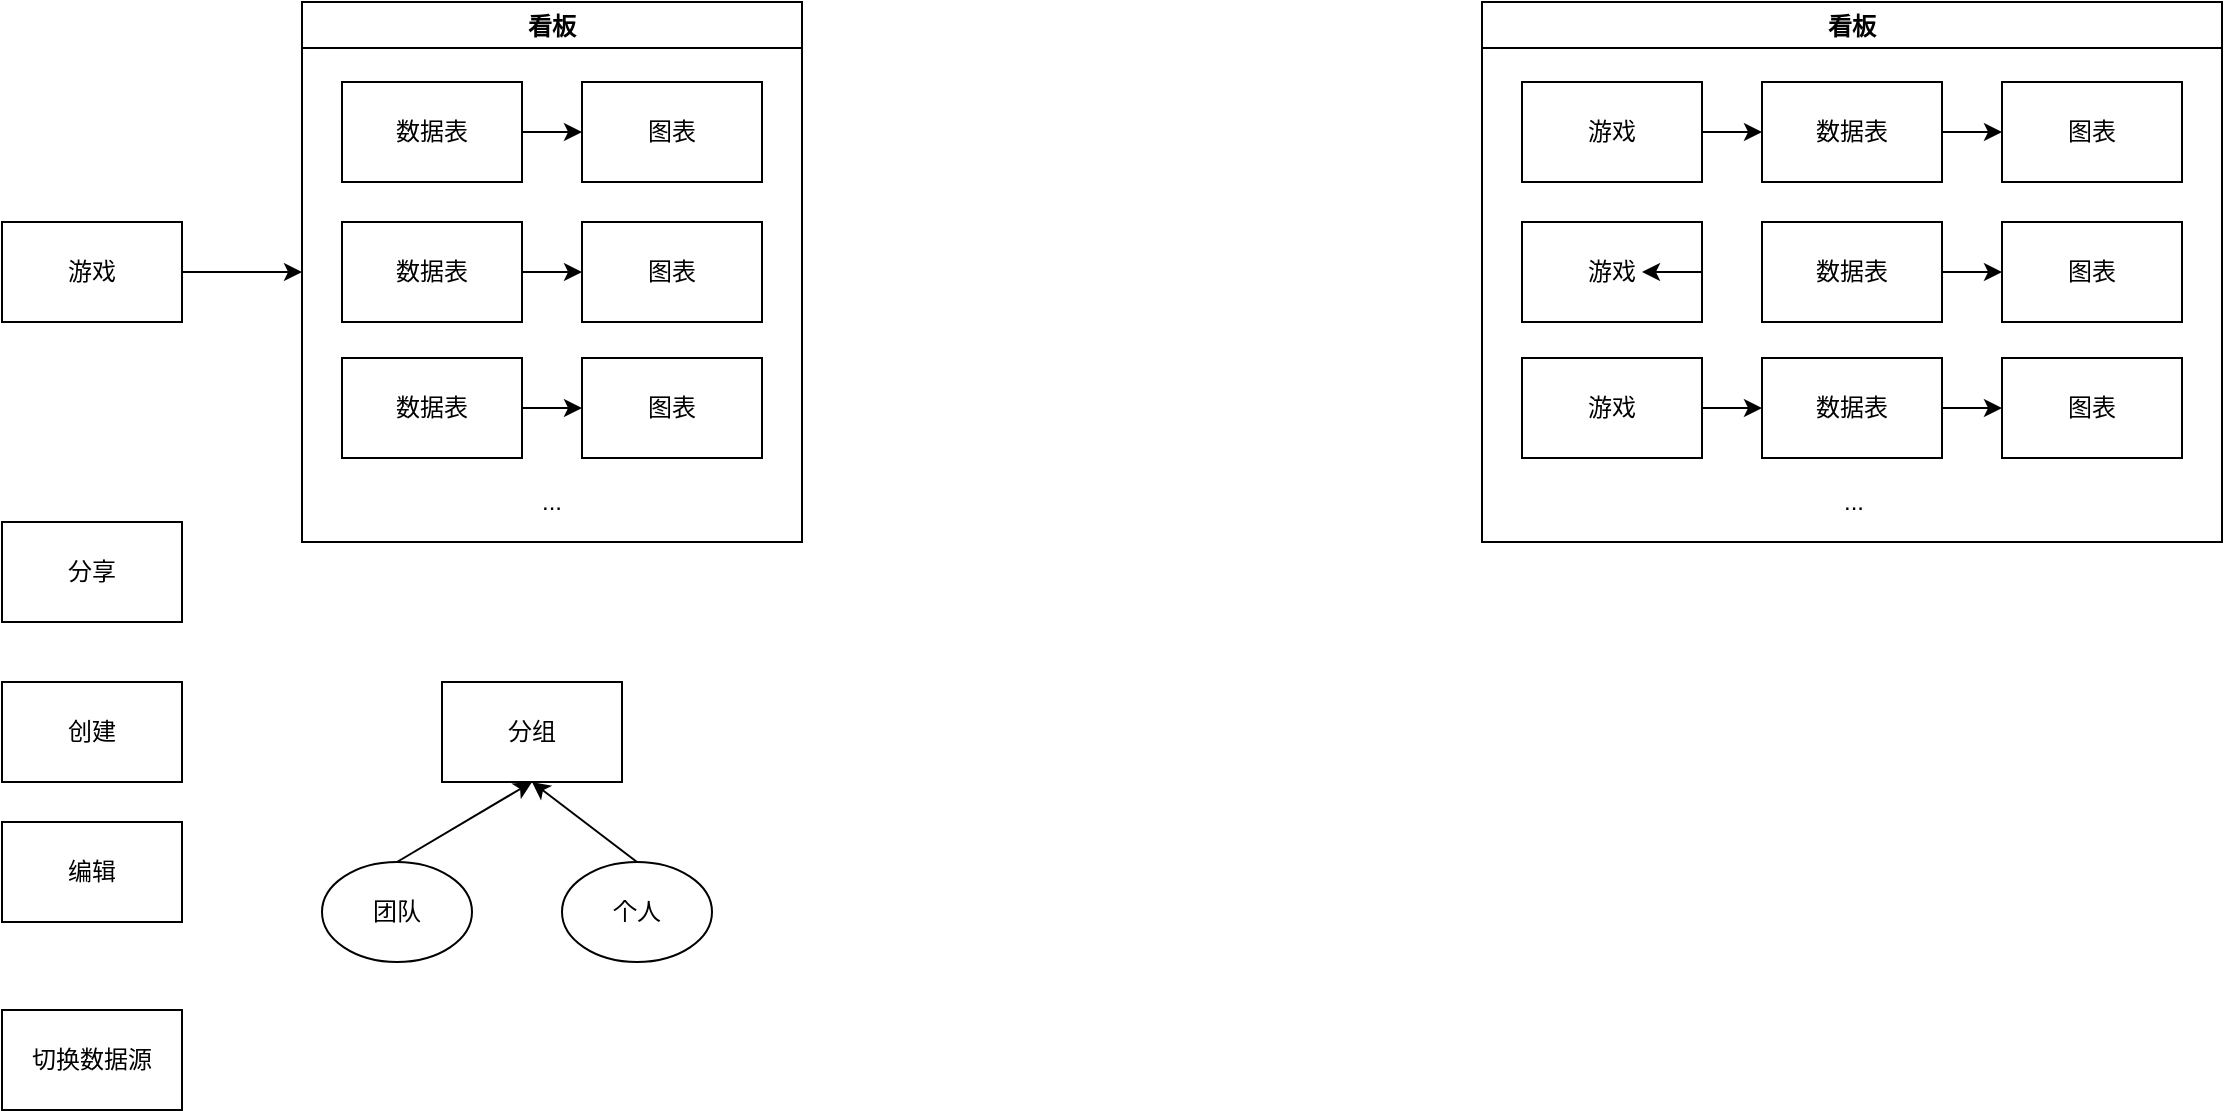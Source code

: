 <mxfile version="25.0.3">
  <diagram id="tGIg-mTEyAZ9vM1WZ4WF" name="第 1 页">
    <mxGraphModel dx="890" dy="521" grid="0" gridSize="10" guides="1" tooltips="1" connect="1" arrows="1" fold="1" page="1" pageScale="1" pageWidth="827" pageHeight="583" math="0" shadow="0">
      <root>
        <mxCell id="0" />
        <mxCell id="1" parent="0" />
        <mxCell id="H5QWfvy89m3g2mAVejrR-3" value="" style="edgeStyle=orthogonalEdgeStyle;rounded=0;orthogonalLoop=1;jettySize=auto;html=1;entryX=0;entryY=0.5;entryDx=0;entryDy=0;" parent="1" source="H5QWfvy89m3g2mAVejrR-1" target="H5QWfvy89m3g2mAVejrR-6" edge="1">
          <mxGeometry relative="1" as="geometry">
            <mxPoint x="320" y="185" as="targetPoint" />
          </mxGeometry>
        </mxCell>
        <mxCell id="H5QWfvy89m3g2mAVejrR-1" value="游戏" style="rounded=0;whiteSpace=wrap;html=1;" parent="1" vertex="1">
          <mxGeometry x="170" y="230" width="90" height="50" as="geometry" />
        </mxCell>
        <mxCell id="H5QWfvy89m3g2mAVejrR-6" value="看板" style="swimlane;" parent="1" vertex="1">
          <mxGeometry x="320" y="120" width="250" height="270" as="geometry">
            <mxRectangle x="320" y="120" width="60" height="23" as="alternateBounds" />
          </mxGeometry>
        </mxCell>
        <mxCell id="H5QWfvy89m3g2mAVejrR-23" value="" style="group" parent="H5QWfvy89m3g2mAVejrR-6" vertex="1" connectable="0">
          <mxGeometry x="20" y="110" width="210" height="50" as="geometry" />
        </mxCell>
        <mxCell id="H5QWfvy89m3g2mAVejrR-24" value="数据表" style="rounded=0;whiteSpace=wrap;html=1;" parent="H5QWfvy89m3g2mAVejrR-23" vertex="1">
          <mxGeometry width="90" height="50" as="geometry" />
        </mxCell>
        <mxCell id="H5QWfvy89m3g2mAVejrR-25" value="图表" style="rounded=0;whiteSpace=wrap;html=1;" parent="H5QWfvy89m3g2mAVejrR-23" vertex="1">
          <mxGeometry x="120" width="90" height="50" as="geometry" />
        </mxCell>
        <mxCell id="H5QWfvy89m3g2mAVejrR-26" value="" style="edgeStyle=orthogonalEdgeStyle;rounded=0;orthogonalLoop=1;jettySize=auto;html=1;" parent="H5QWfvy89m3g2mAVejrR-23" source="H5QWfvy89m3g2mAVejrR-24" target="H5QWfvy89m3g2mAVejrR-25" edge="1">
          <mxGeometry relative="1" as="geometry" />
        </mxCell>
        <mxCell id="H5QWfvy89m3g2mAVejrR-27" value="" style="group" parent="H5QWfvy89m3g2mAVejrR-6" vertex="1" connectable="0">
          <mxGeometry x="20" y="178" width="210" height="50" as="geometry" />
        </mxCell>
        <mxCell id="H5QWfvy89m3g2mAVejrR-28" value="数据表" style="rounded=0;whiteSpace=wrap;html=1;" parent="H5QWfvy89m3g2mAVejrR-27" vertex="1">
          <mxGeometry width="90" height="50" as="geometry" />
        </mxCell>
        <mxCell id="H5QWfvy89m3g2mAVejrR-29" value="图表" style="rounded=0;whiteSpace=wrap;html=1;" parent="H5QWfvy89m3g2mAVejrR-27" vertex="1">
          <mxGeometry x="120" width="90" height="50" as="geometry" />
        </mxCell>
        <mxCell id="H5QWfvy89m3g2mAVejrR-30" value="" style="edgeStyle=orthogonalEdgeStyle;rounded=0;orthogonalLoop=1;jettySize=auto;html=1;" parent="H5QWfvy89m3g2mAVejrR-27" source="H5QWfvy89m3g2mAVejrR-28" target="H5QWfvy89m3g2mAVejrR-29" edge="1">
          <mxGeometry relative="1" as="geometry" />
        </mxCell>
        <mxCell id="H5QWfvy89m3g2mAVejrR-22" value="" style="group" parent="H5QWfvy89m3g2mAVejrR-6" vertex="1" connectable="0">
          <mxGeometry x="20" y="40" width="210" height="50" as="geometry" />
        </mxCell>
        <mxCell id="H5QWfvy89m3g2mAVejrR-2" value="数据表" style="rounded=0;whiteSpace=wrap;html=1;" parent="H5QWfvy89m3g2mAVejrR-22" vertex="1">
          <mxGeometry width="90" height="50" as="geometry" />
        </mxCell>
        <mxCell id="H5QWfvy89m3g2mAVejrR-4" value="图表" style="rounded=0;whiteSpace=wrap;html=1;" parent="H5QWfvy89m3g2mAVejrR-22" vertex="1">
          <mxGeometry x="120" width="90" height="50" as="geometry" />
        </mxCell>
        <mxCell id="H5QWfvy89m3g2mAVejrR-5" value="" style="edgeStyle=orthogonalEdgeStyle;rounded=0;orthogonalLoop=1;jettySize=auto;html=1;" parent="H5QWfvy89m3g2mAVejrR-22" source="H5QWfvy89m3g2mAVejrR-2" target="H5QWfvy89m3g2mAVejrR-4" edge="1">
          <mxGeometry relative="1" as="geometry" />
        </mxCell>
        <mxCell id="H5QWfvy89m3g2mAVejrR-32" value="..." style="text;html=1;strokeColor=none;fillColor=none;align=center;verticalAlign=middle;whiteSpace=wrap;rounded=0;" parent="H5QWfvy89m3g2mAVejrR-6" vertex="1">
          <mxGeometry x="105" y="240" width="40" height="20" as="geometry" />
        </mxCell>
        <mxCell id="H5QWfvy89m3g2mAVejrR-7" value="分享" style="rounded=0;whiteSpace=wrap;html=1;" parent="1" vertex="1">
          <mxGeometry x="170" y="380" width="90" height="50" as="geometry" />
        </mxCell>
        <mxCell id="H5QWfvy89m3g2mAVejrR-13" value="分组" style="rounded=0;whiteSpace=wrap;html=1;" parent="1" vertex="1">
          <mxGeometry x="390" y="460" width="90" height="50" as="geometry" />
        </mxCell>
        <mxCell id="H5QWfvy89m3g2mAVejrR-20" style="edgeStyle=none;rounded=0;orthogonalLoop=1;jettySize=auto;html=1;exitX=0.5;exitY=0;exitDx=0;exitDy=0;entryX=0.5;entryY=1;entryDx=0;entryDy=0;" parent="1" source="H5QWfvy89m3g2mAVejrR-14" target="H5QWfvy89m3g2mAVejrR-13" edge="1">
          <mxGeometry relative="1" as="geometry" />
        </mxCell>
        <mxCell id="H5QWfvy89m3g2mAVejrR-14" value="团队" style="ellipse;whiteSpace=wrap;html=1;" parent="1" vertex="1">
          <mxGeometry x="330" y="550" width="75" height="50" as="geometry" />
        </mxCell>
        <mxCell id="H5QWfvy89m3g2mAVejrR-19" style="edgeStyle=none;rounded=0;orthogonalLoop=1;jettySize=auto;html=1;exitX=0.5;exitY=0;exitDx=0;exitDy=0;entryX=0.5;entryY=1;entryDx=0;entryDy=0;" parent="1" source="H5QWfvy89m3g2mAVejrR-15" target="H5QWfvy89m3g2mAVejrR-13" edge="1">
          <mxGeometry relative="1" as="geometry" />
        </mxCell>
        <mxCell id="H5QWfvy89m3g2mAVejrR-15" value="个人" style="ellipse;whiteSpace=wrap;html=1;" parent="1" vertex="1">
          <mxGeometry x="450" y="550" width="75" height="50" as="geometry" />
        </mxCell>
        <mxCell id="H5QWfvy89m3g2mAVejrR-33" value="创建" style="rounded=0;whiteSpace=wrap;html=1;" parent="1" vertex="1">
          <mxGeometry x="170" y="460" width="90" height="50" as="geometry" />
        </mxCell>
        <mxCell id="H5QWfvy89m3g2mAVejrR-35" value="编辑" style="rounded=0;whiteSpace=wrap;html=1;" parent="1" vertex="1">
          <mxGeometry x="170" y="530" width="90" height="50" as="geometry" />
        </mxCell>
        <mxCell id="H5QWfvy89m3g2mAVejrR-36" value="切换数据源" style="rounded=0;whiteSpace=wrap;html=1;" parent="1" vertex="1">
          <mxGeometry x="170" y="624" width="90" height="50" as="geometry" />
        </mxCell>
        <mxCell id="H5QWfvy89m3g2mAVejrR-37" value="看板" style="swimlane;" parent="1" vertex="1">
          <mxGeometry x="910" y="120" width="370" height="270" as="geometry">
            <mxRectangle x="320" y="120" width="60" height="23" as="alternateBounds" />
          </mxGeometry>
        </mxCell>
        <mxCell id="H5QWfvy89m3g2mAVejrR-50" value="..." style="text;html=1;strokeColor=none;fillColor=none;align=center;verticalAlign=middle;whiteSpace=wrap;rounded=0;" parent="H5QWfvy89m3g2mAVejrR-37" vertex="1">
          <mxGeometry x="166" y="240" width="40" height="20" as="geometry" />
        </mxCell>
        <mxCell id="H5QWfvy89m3g2mAVejrR-64" value="" style="group" parent="H5QWfvy89m3g2mAVejrR-37" vertex="1" connectable="0">
          <mxGeometry x="20" y="178" width="330" height="50" as="geometry" />
        </mxCell>
        <mxCell id="H5QWfvy89m3g2mAVejrR-55" value="游戏" style="rounded=0;whiteSpace=wrap;html=1;" parent="H5QWfvy89m3g2mAVejrR-64" vertex="1">
          <mxGeometry width="90" height="50" as="geometry" />
        </mxCell>
        <mxCell id="H5QWfvy89m3g2mAVejrR-43" value="数据表" style="rounded=0;whiteSpace=wrap;html=1;" parent="H5QWfvy89m3g2mAVejrR-64" vertex="1">
          <mxGeometry x="120" width="90" height="50" as="geometry" />
        </mxCell>
        <mxCell id="H5QWfvy89m3g2mAVejrR-63" style="edgeStyle=none;rounded=0;orthogonalLoop=1;jettySize=auto;html=1;exitX=1;exitY=0.5;exitDx=0;exitDy=0;entryX=0;entryY=0.5;entryDx=0;entryDy=0;" parent="H5QWfvy89m3g2mAVejrR-64" source="H5QWfvy89m3g2mAVejrR-55" target="H5QWfvy89m3g2mAVejrR-43" edge="1">
          <mxGeometry relative="1" as="geometry" />
        </mxCell>
        <mxCell id="H5QWfvy89m3g2mAVejrR-44" value="图表" style="rounded=0;whiteSpace=wrap;html=1;" parent="H5QWfvy89m3g2mAVejrR-64" vertex="1">
          <mxGeometry x="240" width="90" height="50" as="geometry" />
        </mxCell>
        <mxCell id="H5QWfvy89m3g2mAVejrR-45" value="" style="edgeStyle=orthogonalEdgeStyle;rounded=0;orthogonalLoop=1;jettySize=auto;html=1;" parent="H5QWfvy89m3g2mAVejrR-64" source="H5QWfvy89m3g2mAVejrR-43" target="H5QWfvy89m3g2mAVejrR-44" edge="1">
          <mxGeometry x="980" y="120" as="geometry" />
        </mxCell>
        <mxCell id="H5QWfvy89m3g2mAVejrR-65" value="" style="group" parent="H5QWfvy89m3g2mAVejrR-37" vertex="1" connectable="0">
          <mxGeometry x="20" y="40" width="330" height="50" as="geometry" />
        </mxCell>
        <mxCell id="H5QWfvy89m3g2mAVejrR-51" value="游戏" style="rounded=0;whiteSpace=wrap;html=1;" parent="H5QWfvy89m3g2mAVejrR-65" vertex="1">
          <mxGeometry width="90" height="50" as="geometry" />
        </mxCell>
        <mxCell id="H5QWfvy89m3g2mAVejrR-47" value="数据表" style="rounded=0;whiteSpace=wrap;html=1;" parent="H5QWfvy89m3g2mAVejrR-65" vertex="1">
          <mxGeometry x="120" width="90" height="50" as="geometry" />
        </mxCell>
        <mxCell id="H5QWfvy89m3g2mAVejrR-59" style="edgeStyle=none;rounded=0;orthogonalLoop=1;jettySize=auto;html=1;exitX=1;exitY=0.5;exitDx=0;exitDy=0;entryX=0;entryY=0.5;entryDx=0;entryDy=0;" parent="H5QWfvy89m3g2mAVejrR-65" source="H5QWfvy89m3g2mAVejrR-51" target="H5QWfvy89m3g2mAVejrR-47" edge="1">
          <mxGeometry x="860" y="120" as="geometry" />
        </mxCell>
        <mxCell id="H5QWfvy89m3g2mAVejrR-48" value="图表" style="rounded=0;whiteSpace=wrap;html=1;" parent="H5QWfvy89m3g2mAVejrR-65" vertex="1">
          <mxGeometry x="240" width="90" height="50" as="geometry" />
        </mxCell>
        <mxCell id="H5QWfvy89m3g2mAVejrR-49" value="" style="edgeStyle=orthogonalEdgeStyle;rounded=0;orthogonalLoop=1;jettySize=auto;html=1;" parent="H5QWfvy89m3g2mAVejrR-65" source="H5QWfvy89m3g2mAVejrR-47" target="H5QWfvy89m3g2mAVejrR-48" edge="1">
          <mxGeometry x="980" y="120" as="geometry" />
        </mxCell>
        <mxCell id="H5QWfvy89m3g2mAVejrR-66" value="" style="group" parent="H5QWfvy89m3g2mAVejrR-37" vertex="1" connectable="0">
          <mxGeometry x="20" y="110" width="330" height="50" as="geometry" />
        </mxCell>
        <mxCell id="H5QWfvy89m3g2mAVejrR-53" value="游戏" style="rounded=0;whiteSpace=wrap;html=1;" parent="H5QWfvy89m3g2mAVejrR-66" vertex="1">
          <mxGeometry width="90" height="50" as="geometry" />
        </mxCell>
        <mxCell id="H5QWfvy89m3g2mAVejrR-39" value="数据表" style="rounded=0;whiteSpace=wrap;html=1;" parent="H5QWfvy89m3g2mAVejrR-66" vertex="1">
          <mxGeometry x="120" width="90" height="50" as="geometry" />
        </mxCell>
        <mxCell id="H5QWfvy89m3g2mAVejrR-40" value="图表" style="rounded=0;whiteSpace=wrap;html=1;" parent="H5QWfvy89m3g2mAVejrR-66" vertex="1">
          <mxGeometry x="240" width="90" height="50" as="geometry" />
        </mxCell>
        <mxCell id="H5QWfvy89m3g2mAVejrR-41" value="" style="edgeStyle=orthogonalEdgeStyle;rounded=0;orthogonalLoop=1;jettySize=auto;html=1;" parent="H5QWfvy89m3g2mAVejrR-66" source="H5QWfvy89m3g2mAVejrR-39" target="H5QWfvy89m3g2mAVejrR-40" edge="1">
          <mxGeometry x="980" y="120" as="geometry" />
        </mxCell>
        <mxCell id="H5QWfvy89m3g2mAVejrR-58" style="edgeStyle=none;rounded=0;orthogonalLoop=1;jettySize=auto;html=1;exitX=1;exitY=0.5;exitDx=0;exitDy=0;" parent="1" source="H5QWfvy89m3g2mAVejrR-53" edge="1">
          <mxGeometry relative="1" as="geometry">
            <mxPoint x="990" y="255" as="targetPoint" />
          </mxGeometry>
        </mxCell>
      </root>
    </mxGraphModel>
  </diagram>
</mxfile>
